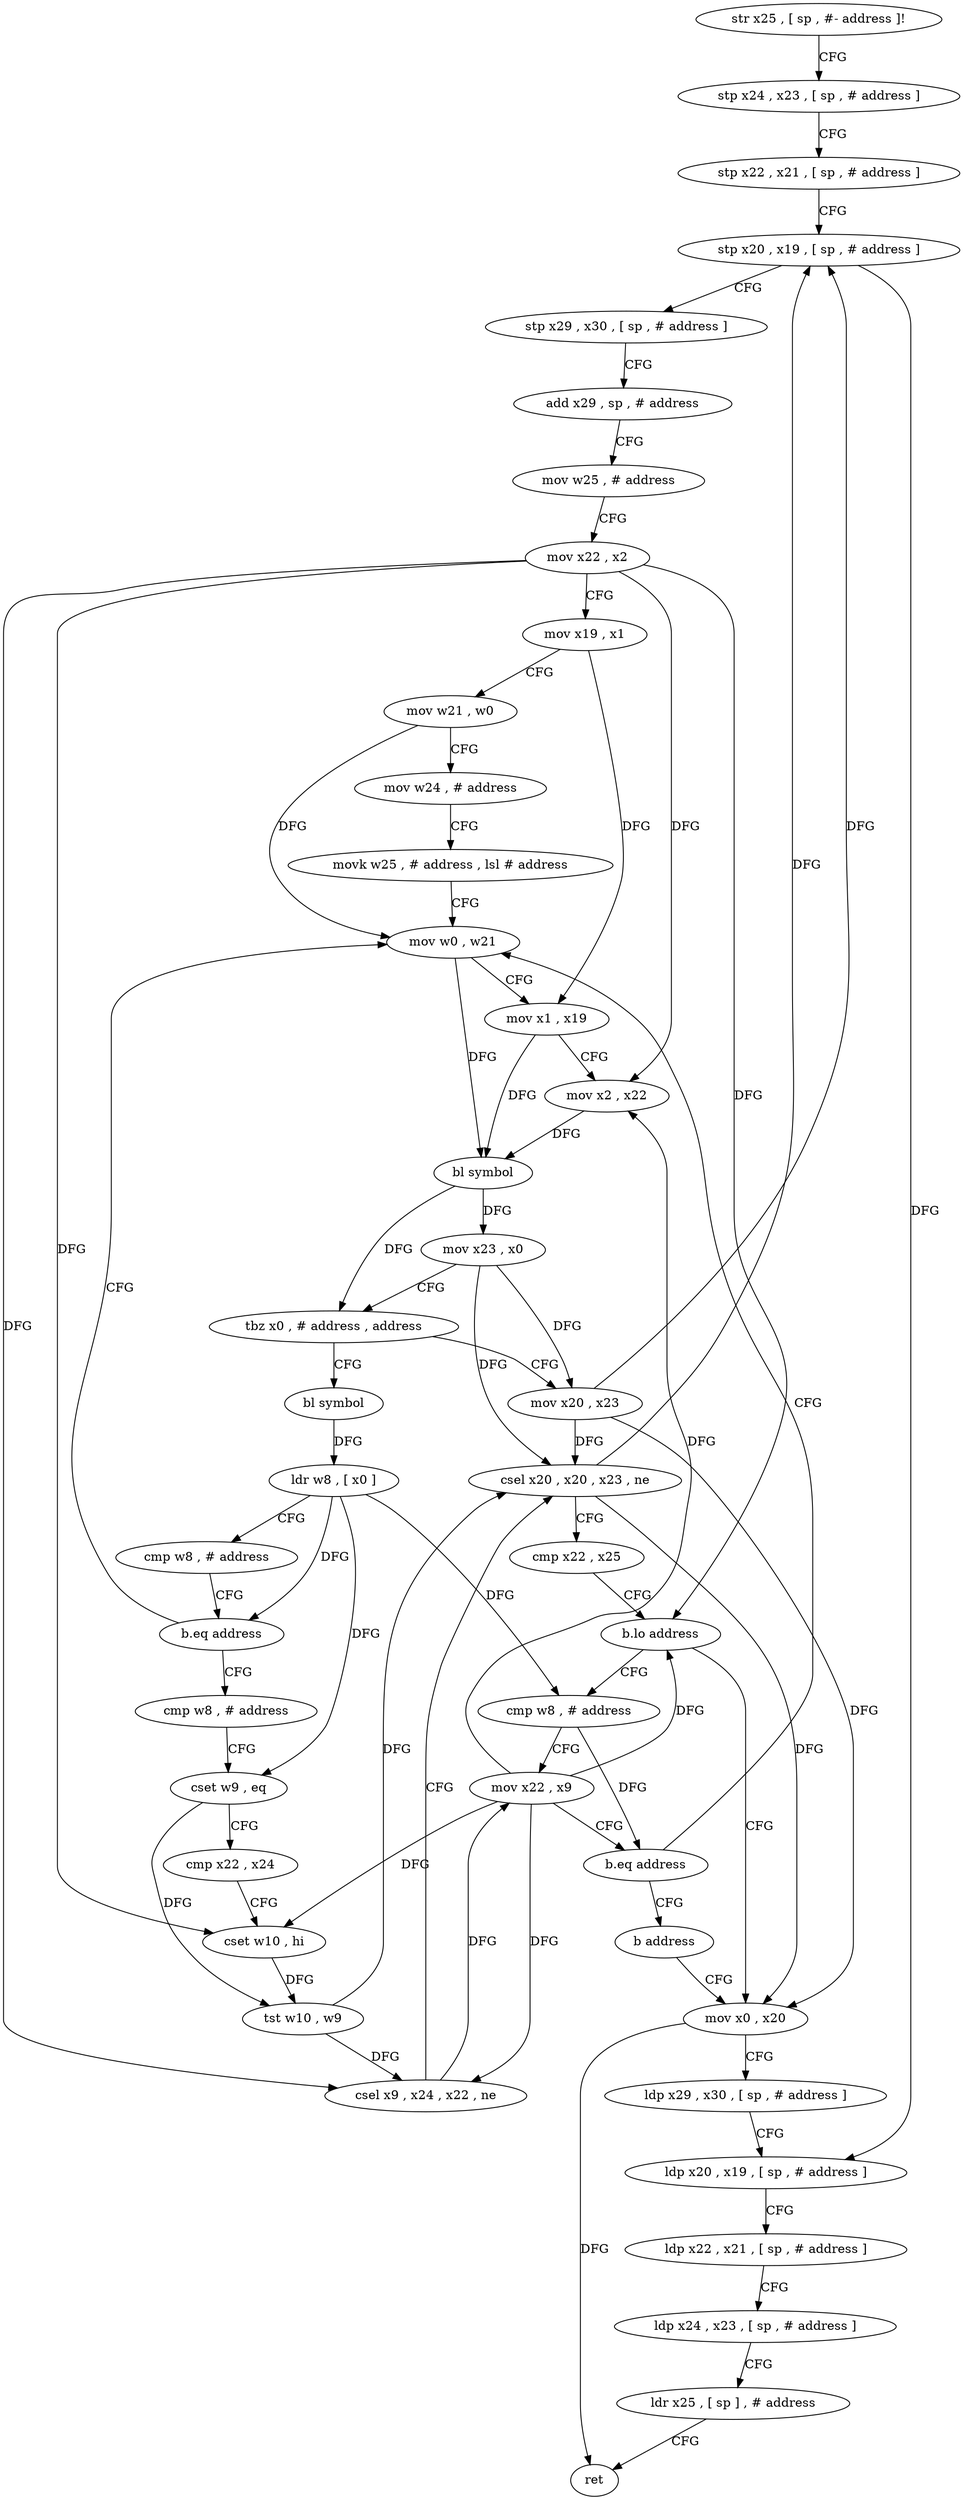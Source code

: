 digraph "func" {
"4214892" [label = "str x25 , [ sp , #- address ]!" ]
"4214896" [label = "stp x24 , x23 , [ sp , # address ]" ]
"4214900" [label = "stp x22 , x21 , [ sp , # address ]" ]
"4214904" [label = "stp x20 , x19 , [ sp , # address ]" ]
"4214908" [label = "stp x29 , x30 , [ sp , # address ]" ]
"4214912" [label = "add x29 , sp , # address" ]
"4214916" [label = "mov w25 , # address" ]
"4214920" [label = "mov x22 , x2" ]
"4214924" [label = "mov x19 , x1" ]
"4214928" [label = "mov w21 , w0" ]
"4214932" [label = "mov w24 , # address" ]
"4214936" [label = "movk w25 , # address , lsl # address" ]
"4214940" [label = "mov w0 , w21" ]
"4215032" [label = "mov x20 , x23" ]
"4215036" [label = "mov x0 , x20" ]
"4214964" [label = "bl symbol" ]
"4214968" [label = "ldr w8 , [ x0 ]" ]
"4214972" [label = "cmp w8 , # address" ]
"4214976" [label = "b.eq address" ]
"4214980" [label = "cmp w8 , # address" ]
"4214944" [label = "mov x1 , x19" ]
"4214948" [label = "mov x2 , x22" ]
"4214952" [label = "bl symbol" ]
"4214956" [label = "mov x23 , x0" ]
"4214960" [label = "tbz x0 , # address , address" ]
"4214984" [label = "cset w9 , eq" ]
"4214988" [label = "cmp x22 , x24" ]
"4214992" [label = "cset w10 , hi" ]
"4214996" [label = "tst w10 , w9" ]
"4215000" [label = "csel x9 , x24 , x22 , ne" ]
"4215004" [label = "csel x20 , x20 , x23 , ne" ]
"4215008" [label = "cmp x22 , x25" ]
"4215012" [label = "b.lo address" ]
"4215016" [label = "cmp w8 , # address" ]
"4215040" [label = "ldp x29 , x30 , [ sp , # address ]" ]
"4215044" [label = "ldp x20 , x19 , [ sp , # address ]" ]
"4215048" [label = "ldp x22 , x21 , [ sp , # address ]" ]
"4215052" [label = "ldp x24 , x23 , [ sp , # address ]" ]
"4215056" [label = "ldr x25 , [ sp ] , # address" ]
"4215060" [label = "ret" ]
"4215020" [label = "mov x22 , x9" ]
"4215024" [label = "b.eq address" ]
"4215028" [label = "b address" ]
"4214892" -> "4214896" [ label = "CFG" ]
"4214896" -> "4214900" [ label = "CFG" ]
"4214900" -> "4214904" [ label = "CFG" ]
"4214904" -> "4214908" [ label = "CFG" ]
"4214904" -> "4215044" [ label = "DFG" ]
"4214908" -> "4214912" [ label = "CFG" ]
"4214912" -> "4214916" [ label = "CFG" ]
"4214916" -> "4214920" [ label = "CFG" ]
"4214920" -> "4214924" [ label = "CFG" ]
"4214920" -> "4214948" [ label = "DFG" ]
"4214920" -> "4214992" [ label = "DFG" ]
"4214920" -> "4215000" [ label = "DFG" ]
"4214920" -> "4215012" [ label = "DFG" ]
"4214924" -> "4214928" [ label = "CFG" ]
"4214924" -> "4214944" [ label = "DFG" ]
"4214928" -> "4214932" [ label = "CFG" ]
"4214928" -> "4214940" [ label = "DFG" ]
"4214932" -> "4214936" [ label = "CFG" ]
"4214936" -> "4214940" [ label = "CFG" ]
"4214940" -> "4214944" [ label = "CFG" ]
"4214940" -> "4214952" [ label = "DFG" ]
"4215032" -> "4215036" [ label = "DFG" ]
"4215032" -> "4214904" [ label = "DFG" ]
"4215032" -> "4215004" [ label = "DFG" ]
"4215036" -> "4215040" [ label = "CFG" ]
"4215036" -> "4215060" [ label = "DFG" ]
"4214964" -> "4214968" [ label = "DFG" ]
"4214968" -> "4214972" [ label = "CFG" ]
"4214968" -> "4214976" [ label = "DFG" ]
"4214968" -> "4214984" [ label = "DFG" ]
"4214968" -> "4215016" [ label = "DFG" ]
"4214972" -> "4214976" [ label = "CFG" ]
"4214976" -> "4214940" [ label = "CFG" ]
"4214976" -> "4214980" [ label = "CFG" ]
"4214980" -> "4214984" [ label = "CFG" ]
"4214944" -> "4214948" [ label = "CFG" ]
"4214944" -> "4214952" [ label = "DFG" ]
"4214948" -> "4214952" [ label = "DFG" ]
"4214952" -> "4214956" [ label = "DFG" ]
"4214952" -> "4214960" [ label = "DFG" ]
"4214956" -> "4214960" [ label = "CFG" ]
"4214956" -> "4215032" [ label = "DFG" ]
"4214956" -> "4215004" [ label = "DFG" ]
"4214960" -> "4215032" [ label = "CFG" ]
"4214960" -> "4214964" [ label = "CFG" ]
"4214984" -> "4214988" [ label = "CFG" ]
"4214984" -> "4214996" [ label = "DFG" ]
"4214988" -> "4214992" [ label = "CFG" ]
"4214992" -> "4214996" [ label = "DFG" ]
"4214996" -> "4215000" [ label = "DFG" ]
"4214996" -> "4215004" [ label = "DFG" ]
"4215000" -> "4215004" [ label = "CFG" ]
"4215000" -> "4215020" [ label = "DFG" ]
"4215004" -> "4215008" [ label = "CFG" ]
"4215004" -> "4214904" [ label = "DFG" ]
"4215004" -> "4215036" [ label = "DFG" ]
"4215008" -> "4215012" [ label = "CFG" ]
"4215012" -> "4215036" [ label = "CFG" ]
"4215012" -> "4215016" [ label = "CFG" ]
"4215016" -> "4215020" [ label = "CFG" ]
"4215016" -> "4215024" [ label = "DFG" ]
"4215040" -> "4215044" [ label = "CFG" ]
"4215044" -> "4215048" [ label = "CFG" ]
"4215048" -> "4215052" [ label = "CFG" ]
"4215052" -> "4215056" [ label = "CFG" ]
"4215056" -> "4215060" [ label = "CFG" ]
"4215020" -> "4215024" [ label = "CFG" ]
"4215020" -> "4214948" [ label = "DFG" ]
"4215020" -> "4214992" [ label = "DFG" ]
"4215020" -> "4215000" [ label = "DFG" ]
"4215020" -> "4215012" [ label = "DFG" ]
"4215024" -> "4214940" [ label = "CFG" ]
"4215024" -> "4215028" [ label = "CFG" ]
"4215028" -> "4215036" [ label = "CFG" ]
}
